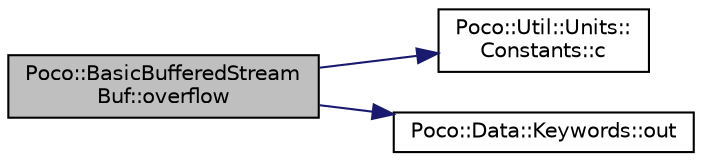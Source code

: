 digraph "Poco::BasicBufferedStreamBuf::overflow"
{
 // LATEX_PDF_SIZE
  edge [fontname="Helvetica",fontsize="10",labelfontname="Helvetica",labelfontsize="10"];
  node [fontname="Helvetica",fontsize="10",shape=record];
  rankdir="LR";
  Node1 [label="Poco::BasicBufferedStream\lBuf::overflow",height=0.2,width=0.4,color="black", fillcolor="grey75", style="filled", fontcolor="black",tooltip=" "];
  Node1 -> Node2 [color="midnightblue",fontsize="10",style="solid"];
  Node2 [label="Poco::Util::Units::\lConstants::c",height=0.2,width=0.4,color="black", fillcolor="white", style="filled",URL="$namespacePoco_1_1Util_1_1Units_1_1Constants.html#af09f5f37c7dd6e3a3e876b78f0f28eb5",tooltip=" "];
  Node1 -> Node3 [color="midnightblue",fontsize="10",style="solid"];
  Node3 [label="Poco::Data::Keywords::out",height=0.2,width=0.4,color="black", fillcolor="white", style="filled",URL="$namespacePoco_1_1Data_1_1Keywords.html#a16dcc703a56d3406ec4cfcd89cb227f4",tooltip="Convenience function for a more compact Binding creation."];
}
